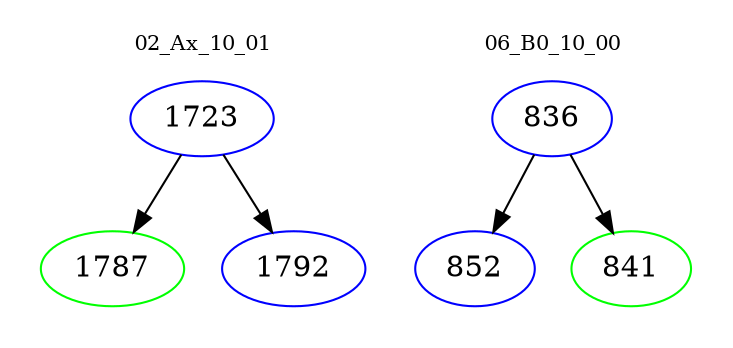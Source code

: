digraph{
subgraph cluster_0 {
color = white
label = "02_Ax_10_01";
fontsize=10;
T0_1723 [label="1723", color="blue"]
T0_1723 -> T0_1787 [color="black"]
T0_1787 [label="1787", color="green"]
T0_1723 -> T0_1792 [color="black"]
T0_1792 [label="1792", color="blue"]
}
subgraph cluster_1 {
color = white
label = "06_B0_10_00";
fontsize=10;
T1_836 [label="836", color="blue"]
T1_836 -> T1_852 [color="black"]
T1_852 [label="852", color="blue"]
T1_836 -> T1_841 [color="black"]
T1_841 [label="841", color="green"]
}
}
